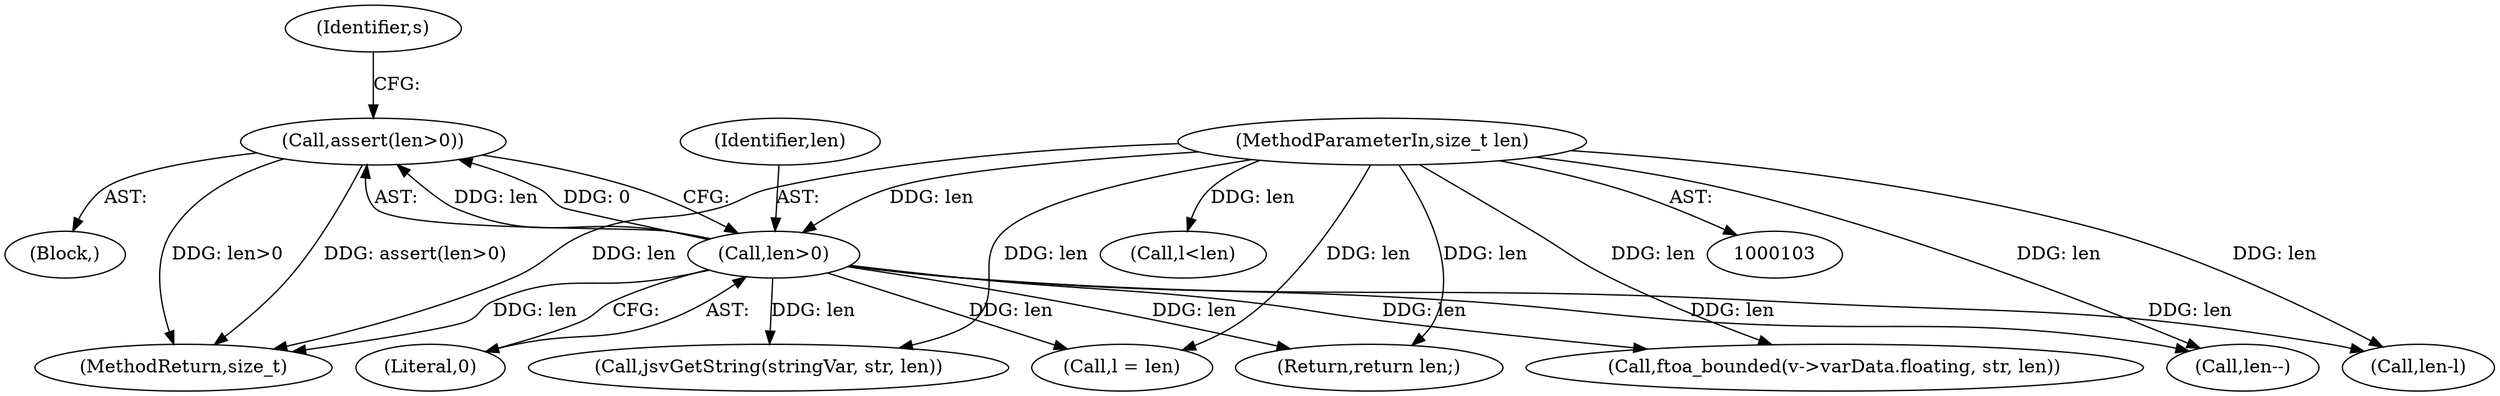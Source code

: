 digraph "0_Espruino_ce1924193862d58cb43d3d4d9dada710a8361b89@API" {
"1000108" [label="(Call,assert(len>0))"];
"1000109" [label="(Call,len>0)"];
"1000106" [label="(MethodParameterIn,size_t len)"];
"1000108" [label="(Call,assert(len>0))"];
"1000192" [label="(Call,l = len)"];
"1000111" [label="(Literal,0)"];
"1000110" [label="(Identifier,len)"];
"1000258" [label="(Call,jsvGetString(stringVar, str, len))"];
"1000106" [label="(MethodParameterIn,size_t len)"];
"1000239" [label="(Call,len-l)"];
"1000219" [label="(Return,return len;)"];
"1000107" [label="(Block,)"];
"1000109" [label="(Call,len>0)"];
"1000130" [label="(Call,l<len)"];
"1000120" [label="(Call,len--)"];
"1000114" [label="(Identifier,s)"];
"1000278" [label="(MethodReturn,size_t)"];
"1000171" [label="(Call,ftoa_bounded(v->varData.floating, str, len))"];
"1000108" -> "1000107"  [label="AST: "];
"1000108" -> "1000109"  [label="CFG: "];
"1000109" -> "1000108"  [label="AST: "];
"1000114" -> "1000108"  [label="CFG: "];
"1000108" -> "1000278"  [label="DDG: assert(len>0)"];
"1000108" -> "1000278"  [label="DDG: len>0"];
"1000109" -> "1000108"  [label="DDG: len"];
"1000109" -> "1000108"  [label="DDG: 0"];
"1000109" -> "1000111"  [label="CFG: "];
"1000110" -> "1000109"  [label="AST: "];
"1000111" -> "1000109"  [label="AST: "];
"1000109" -> "1000278"  [label="DDG: len"];
"1000106" -> "1000109"  [label="DDG: len"];
"1000109" -> "1000120"  [label="DDG: len"];
"1000109" -> "1000171"  [label="DDG: len"];
"1000109" -> "1000192"  [label="DDG: len"];
"1000109" -> "1000219"  [label="DDG: len"];
"1000109" -> "1000239"  [label="DDG: len"];
"1000109" -> "1000258"  [label="DDG: len"];
"1000106" -> "1000103"  [label="AST: "];
"1000106" -> "1000278"  [label="DDG: len"];
"1000106" -> "1000120"  [label="DDG: len"];
"1000106" -> "1000130"  [label="DDG: len"];
"1000106" -> "1000171"  [label="DDG: len"];
"1000106" -> "1000192"  [label="DDG: len"];
"1000106" -> "1000219"  [label="DDG: len"];
"1000106" -> "1000239"  [label="DDG: len"];
"1000106" -> "1000258"  [label="DDG: len"];
}
